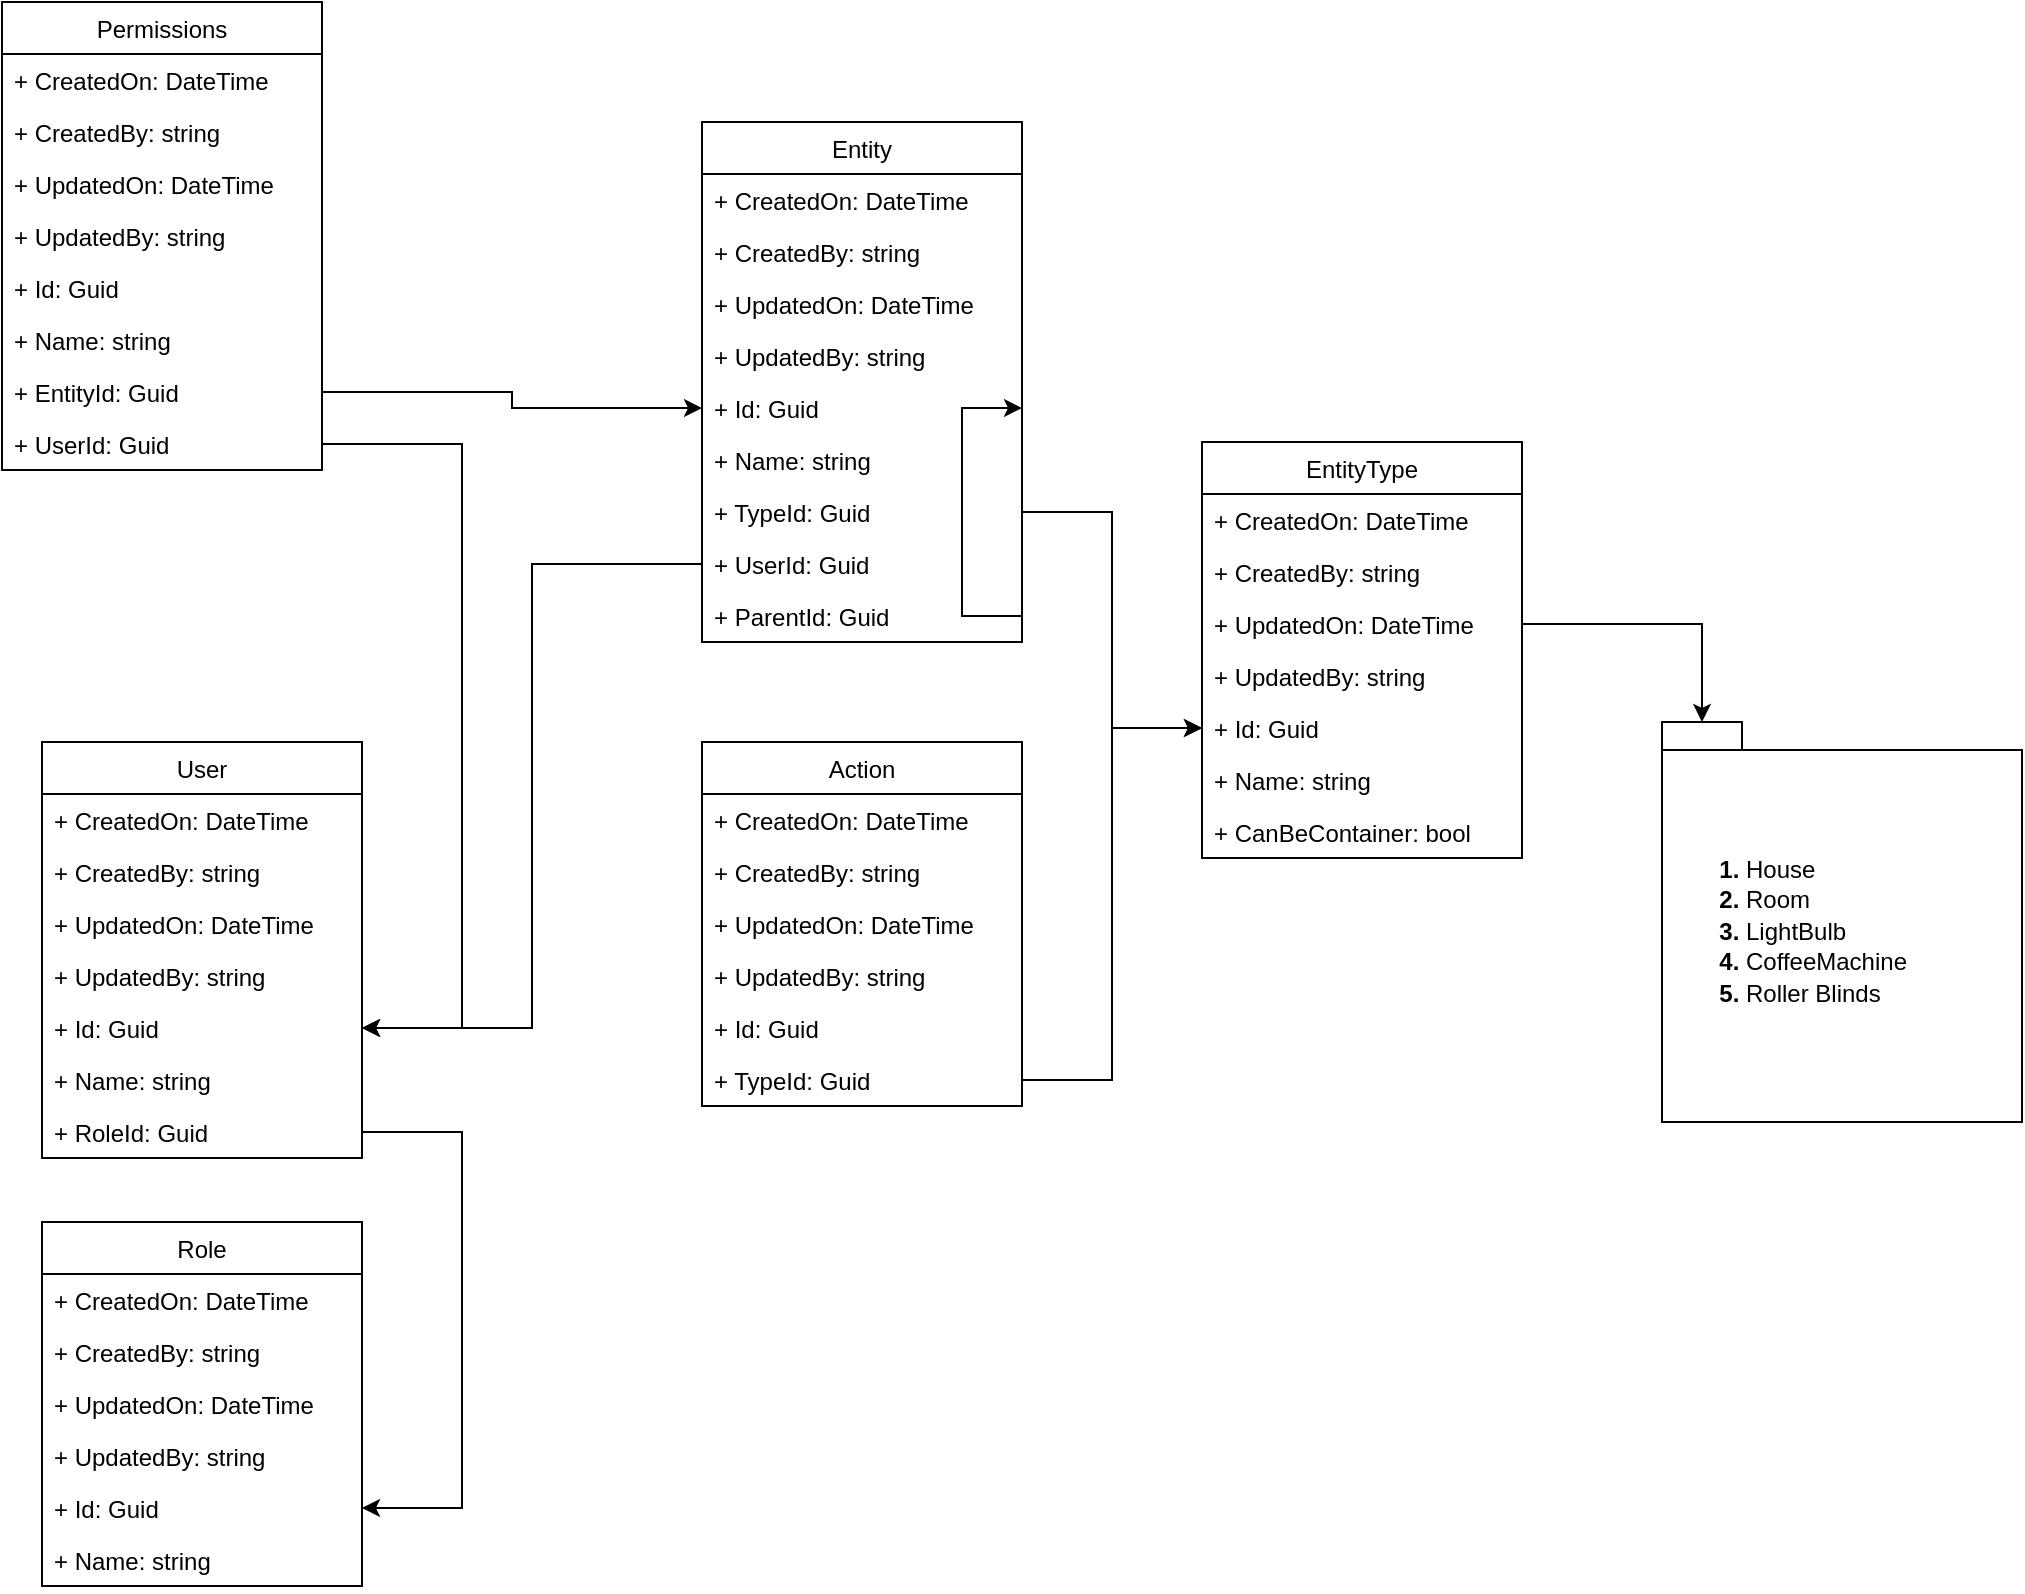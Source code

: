 <mxfile version="13.9.9" type="device"><diagram id="T5XZ6w75HG2QQDlt0XER" name="Page-1"><mxGraphModel dx="2879" dy="810" grid="1" gridSize="10" guides="1" tooltips="1" connect="1" arrows="1" fold="1" page="1" pageScale="1" pageWidth="850" pageHeight="1100" math="0" shadow="0"><root><mxCell id="0"/><mxCell id="1" parent="0"/><mxCell id="1lzDc1w6t_K-otC4_gwt-5" value="Entity" style="swimlane;fontStyle=0;childLayout=stackLayout;horizontal=1;startSize=26;fillColor=none;horizontalStack=0;resizeParent=1;resizeParentMax=0;resizeLast=0;collapsible=1;marginBottom=0;" vertex="1" parent="1"><mxGeometry y="440" width="160" height="260" as="geometry"><mxRectangle y="440" width="70" height="26" as="alternateBounds"/></mxGeometry></mxCell><mxCell id="1lzDc1w6t_K-otC4_gwt-6" value="+ CreatedOn: DateTime" style="text;strokeColor=none;fillColor=none;align=left;verticalAlign=top;spacingLeft=4;spacingRight=4;overflow=hidden;rotatable=0;points=[[0,0.5],[1,0.5]];portConstraint=eastwest;" vertex="1" parent="1lzDc1w6t_K-otC4_gwt-5"><mxGeometry y="26" width="160" height="26" as="geometry"/></mxCell><mxCell id="1lzDc1w6t_K-otC4_gwt-7" value="+ CreatedBy: string" style="text;strokeColor=none;fillColor=none;align=left;verticalAlign=top;spacingLeft=4;spacingRight=4;overflow=hidden;rotatable=0;points=[[0,0.5],[1,0.5]];portConstraint=eastwest;" vertex="1" parent="1lzDc1w6t_K-otC4_gwt-5"><mxGeometry y="52" width="160" height="26" as="geometry"/></mxCell><mxCell id="1lzDc1w6t_K-otC4_gwt-10" value="+ UpdatedOn: DateTime" style="text;strokeColor=none;fillColor=none;align=left;verticalAlign=top;spacingLeft=4;spacingRight=4;overflow=hidden;rotatable=0;points=[[0,0.5],[1,0.5]];portConstraint=eastwest;" vertex="1" parent="1lzDc1w6t_K-otC4_gwt-5"><mxGeometry y="78" width="160" height="26" as="geometry"/></mxCell><mxCell id="1lzDc1w6t_K-otC4_gwt-8" value="+ UpdatedBy: string" style="text;strokeColor=none;fillColor=none;align=left;verticalAlign=top;spacingLeft=4;spacingRight=4;overflow=hidden;rotatable=0;points=[[0,0.5],[1,0.5]];portConstraint=eastwest;" vertex="1" parent="1lzDc1w6t_K-otC4_gwt-5"><mxGeometry y="104" width="160" height="26" as="geometry"/></mxCell><mxCell id="1lzDc1w6t_K-otC4_gwt-11" value="+ Id: Guid" style="text;strokeColor=none;fillColor=none;align=left;verticalAlign=top;spacingLeft=4;spacingRight=4;overflow=hidden;rotatable=0;points=[[0,0.5],[1,0.5]];portConstraint=eastwest;" vertex="1" parent="1lzDc1w6t_K-otC4_gwt-5"><mxGeometry y="130" width="160" height="26" as="geometry"/></mxCell><mxCell id="1lzDc1w6t_K-otC4_gwt-31" value="+ Name: string&#10;" style="text;strokeColor=none;fillColor=none;align=left;verticalAlign=top;spacingLeft=4;spacingRight=4;overflow=hidden;rotatable=0;points=[[0,0.5],[1,0.5]];portConstraint=eastwest;" vertex="1" parent="1lzDc1w6t_K-otC4_gwt-5"><mxGeometry y="156" width="160" height="26" as="geometry"/></mxCell><mxCell id="1lzDc1w6t_K-otC4_gwt-25" value="+ TypeId: Guid" style="text;strokeColor=none;fillColor=none;align=left;verticalAlign=top;spacingLeft=4;spacingRight=4;overflow=hidden;rotatable=0;points=[[0,0.5],[1,0.5]];portConstraint=eastwest;" vertex="1" parent="1lzDc1w6t_K-otC4_gwt-5"><mxGeometry y="182" width="160" height="26" as="geometry"/></mxCell><mxCell id="1lzDc1w6t_K-otC4_gwt-40" value="+ UserId: Guid" style="text;strokeColor=none;fillColor=none;align=left;verticalAlign=top;spacingLeft=4;spacingRight=4;overflow=hidden;rotatable=0;points=[[0,0.5],[1,0.5]];portConstraint=eastwest;" vertex="1" parent="1lzDc1w6t_K-otC4_gwt-5"><mxGeometry y="208" width="160" height="26" as="geometry"/></mxCell><mxCell id="1lzDc1w6t_K-otC4_gwt-72" style="edgeStyle=orthogonalEdgeStyle;rounded=0;orthogonalLoop=1;jettySize=auto;html=1;exitX=1;exitY=0.5;exitDx=0;exitDy=0;entryX=1;entryY=0.5;entryDx=0;entryDy=0;" edge="1" parent="1lzDc1w6t_K-otC4_gwt-5" source="1lzDc1w6t_K-otC4_gwt-52" target="1lzDc1w6t_K-otC4_gwt-11"><mxGeometry relative="1" as="geometry"><Array as="points"><mxPoint x="130" y="247"/><mxPoint x="130" y="143"/></Array></mxGeometry></mxCell><mxCell id="1lzDc1w6t_K-otC4_gwt-52" value="+ ParentId: Guid" style="text;strokeColor=none;fillColor=none;align=left;verticalAlign=top;spacingLeft=4;spacingRight=4;overflow=hidden;rotatable=0;points=[[0,0.5],[1,0.5]];portConstraint=eastwest;" vertex="1" parent="1lzDc1w6t_K-otC4_gwt-5"><mxGeometry y="234" width="160" height="26" as="geometry"/></mxCell><mxCell id="1lzDc1w6t_K-otC4_gwt-12" value="Action" style="swimlane;fontStyle=0;childLayout=stackLayout;horizontal=1;startSize=26;fillColor=none;horizontalStack=0;resizeParent=1;resizeParentMax=0;resizeLast=0;collapsible=1;marginBottom=0;" vertex="1" parent="1"><mxGeometry y="750" width="160" height="182" as="geometry"/></mxCell><mxCell id="1lzDc1w6t_K-otC4_gwt-13" value="+ CreatedOn: DateTime" style="text;strokeColor=none;fillColor=none;align=left;verticalAlign=top;spacingLeft=4;spacingRight=4;overflow=hidden;rotatable=0;points=[[0,0.5],[1,0.5]];portConstraint=eastwest;" vertex="1" parent="1lzDc1w6t_K-otC4_gwt-12"><mxGeometry y="26" width="160" height="26" as="geometry"/></mxCell><mxCell id="1lzDc1w6t_K-otC4_gwt-14" value="+ CreatedBy: string" style="text;strokeColor=none;fillColor=none;align=left;verticalAlign=top;spacingLeft=4;spacingRight=4;overflow=hidden;rotatable=0;points=[[0,0.5],[1,0.5]];portConstraint=eastwest;" vertex="1" parent="1lzDc1w6t_K-otC4_gwt-12"><mxGeometry y="52" width="160" height="26" as="geometry"/></mxCell><mxCell id="1lzDc1w6t_K-otC4_gwt-15" value="+ UpdatedOn: DateTime" style="text;strokeColor=none;fillColor=none;align=left;verticalAlign=top;spacingLeft=4;spacingRight=4;overflow=hidden;rotatable=0;points=[[0,0.5],[1,0.5]];portConstraint=eastwest;" vertex="1" parent="1lzDc1w6t_K-otC4_gwt-12"><mxGeometry y="78" width="160" height="26" as="geometry"/></mxCell><mxCell id="1lzDc1w6t_K-otC4_gwt-16" value="+ UpdatedBy: string" style="text;strokeColor=none;fillColor=none;align=left;verticalAlign=top;spacingLeft=4;spacingRight=4;overflow=hidden;rotatable=0;points=[[0,0.5],[1,0.5]];portConstraint=eastwest;" vertex="1" parent="1lzDc1w6t_K-otC4_gwt-12"><mxGeometry y="104" width="160" height="26" as="geometry"/></mxCell><mxCell id="1lzDc1w6t_K-otC4_gwt-17" value="+ Id: Guid" style="text;strokeColor=none;fillColor=none;align=left;verticalAlign=top;spacingLeft=4;spacingRight=4;overflow=hidden;rotatable=0;points=[[0,0.5],[1,0.5]];portConstraint=eastwest;" vertex="1" parent="1lzDc1w6t_K-otC4_gwt-12"><mxGeometry y="130" width="160" height="26" as="geometry"/></mxCell><mxCell id="1lzDc1w6t_K-otC4_gwt-28" value="+ TypeId: Guid" style="text;strokeColor=none;fillColor=none;align=left;verticalAlign=top;spacingLeft=4;spacingRight=4;overflow=hidden;rotatable=0;points=[[0,0.5],[1,0.5]];portConstraint=eastwest;" vertex="1" parent="1lzDc1w6t_K-otC4_gwt-12"><mxGeometry y="156" width="160" height="26" as="geometry"/></mxCell><mxCell id="1lzDc1w6t_K-otC4_gwt-18" value="EntityType" style="swimlane;fontStyle=0;childLayout=stackLayout;horizontal=1;startSize=26;fillColor=none;horizontalStack=0;resizeParent=1;resizeParentMax=0;resizeLast=0;collapsible=1;marginBottom=0;" vertex="1" parent="1"><mxGeometry x="250" y="600" width="160" height="208" as="geometry"/></mxCell><mxCell id="1lzDc1w6t_K-otC4_gwt-19" value="+ CreatedOn: DateTime" style="text;strokeColor=none;fillColor=none;align=left;verticalAlign=top;spacingLeft=4;spacingRight=4;overflow=hidden;rotatable=0;points=[[0,0.5],[1,0.5]];portConstraint=eastwest;" vertex="1" parent="1lzDc1w6t_K-otC4_gwt-18"><mxGeometry y="26" width="160" height="26" as="geometry"/></mxCell><mxCell id="1lzDc1w6t_K-otC4_gwt-20" value="+ CreatedBy: string" style="text;strokeColor=none;fillColor=none;align=left;verticalAlign=top;spacingLeft=4;spacingRight=4;overflow=hidden;rotatable=0;points=[[0,0.5],[1,0.5]];portConstraint=eastwest;" vertex="1" parent="1lzDc1w6t_K-otC4_gwt-18"><mxGeometry y="52" width="160" height="26" as="geometry"/></mxCell><mxCell id="1lzDc1w6t_K-otC4_gwt-21" value="+ UpdatedOn: DateTime" style="text;strokeColor=none;fillColor=none;align=left;verticalAlign=top;spacingLeft=4;spacingRight=4;overflow=hidden;rotatable=0;points=[[0,0.5],[1,0.5]];portConstraint=eastwest;" vertex="1" parent="1lzDc1w6t_K-otC4_gwt-18"><mxGeometry y="78" width="160" height="26" as="geometry"/></mxCell><mxCell id="1lzDc1w6t_K-otC4_gwt-22" value="+ UpdatedBy: string" style="text;strokeColor=none;fillColor=none;align=left;verticalAlign=top;spacingLeft=4;spacingRight=4;overflow=hidden;rotatable=0;points=[[0,0.5],[1,0.5]];portConstraint=eastwest;" vertex="1" parent="1lzDc1w6t_K-otC4_gwt-18"><mxGeometry y="104" width="160" height="26" as="geometry"/></mxCell><mxCell id="1lzDc1w6t_K-otC4_gwt-23" value="+ Id: Guid" style="text;strokeColor=none;fillColor=none;align=left;verticalAlign=top;spacingLeft=4;spacingRight=4;overflow=hidden;rotatable=0;points=[[0,0.5],[1,0.5]];portConstraint=eastwest;" vertex="1" parent="1lzDc1w6t_K-otC4_gwt-18"><mxGeometry y="130" width="160" height="26" as="geometry"/></mxCell><mxCell id="1lzDc1w6t_K-otC4_gwt-24" value="+ Name: string" style="text;strokeColor=none;fillColor=none;align=left;verticalAlign=top;spacingLeft=4;spacingRight=4;overflow=hidden;rotatable=0;points=[[0,0.5],[1,0.5]];portConstraint=eastwest;" vertex="1" parent="1lzDc1w6t_K-otC4_gwt-18"><mxGeometry y="156" width="160" height="26" as="geometry"/></mxCell><mxCell id="1lzDc1w6t_K-otC4_gwt-83" value="+ CanBeContainer: bool" style="text;strokeColor=none;fillColor=none;align=left;verticalAlign=top;spacingLeft=4;spacingRight=4;overflow=hidden;rotatable=0;points=[[0,0.5],[1,0.5]];portConstraint=eastwest;" vertex="1" parent="1lzDc1w6t_K-otC4_gwt-18"><mxGeometry y="182" width="160" height="26" as="geometry"/></mxCell><mxCell id="1lzDc1w6t_K-otC4_gwt-26" style="edgeStyle=orthogonalEdgeStyle;rounded=0;orthogonalLoop=1;jettySize=auto;html=1;exitX=1;exitY=0.5;exitDx=0;exitDy=0;entryX=0;entryY=0.5;entryDx=0;entryDy=0;" edge="1" parent="1" source="1lzDc1w6t_K-otC4_gwt-25" target="1lzDc1w6t_K-otC4_gwt-23"><mxGeometry relative="1" as="geometry"/></mxCell><mxCell id="1lzDc1w6t_K-otC4_gwt-32" style="edgeStyle=orthogonalEdgeStyle;rounded=0;orthogonalLoop=1;jettySize=auto;html=1;exitX=1;exitY=0.5;exitDx=0;exitDy=0;entryX=0;entryY=0.5;entryDx=0;entryDy=0;" edge="1" parent="1" source="1lzDc1w6t_K-otC4_gwt-28" target="1lzDc1w6t_K-otC4_gwt-23"><mxGeometry relative="1" as="geometry"/></mxCell><mxCell id="1lzDc1w6t_K-otC4_gwt-33" value="User" style="swimlane;fontStyle=0;childLayout=stackLayout;horizontal=1;startSize=26;fillColor=none;horizontalStack=0;resizeParent=1;resizeParentMax=0;resizeLast=0;collapsible=1;marginBottom=0;" vertex="1" parent="1"><mxGeometry x="-330" y="750" width="160" height="208" as="geometry"/></mxCell><mxCell id="1lzDc1w6t_K-otC4_gwt-34" value="+ CreatedOn: DateTime" style="text;strokeColor=none;fillColor=none;align=left;verticalAlign=top;spacingLeft=4;spacingRight=4;overflow=hidden;rotatable=0;points=[[0,0.5],[1,0.5]];portConstraint=eastwest;" vertex="1" parent="1lzDc1w6t_K-otC4_gwt-33"><mxGeometry y="26" width="160" height="26" as="geometry"/></mxCell><mxCell id="1lzDc1w6t_K-otC4_gwt-35" value="+ CreatedBy: string" style="text;strokeColor=none;fillColor=none;align=left;verticalAlign=top;spacingLeft=4;spacingRight=4;overflow=hidden;rotatable=0;points=[[0,0.5],[1,0.5]];portConstraint=eastwest;" vertex="1" parent="1lzDc1w6t_K-otC4_gwt-33"><mxGeometry y="52" width="160" height="26" as="geometry"/></mxCell><mxCell id="1lzDc1w6t_K-otC4_gwt-36" value="+ UpdatedOn: DateTime" style="text;strokeColor=none;fillColor=none;align=left;verticalAlign=top;spacingLeft=4;spacingRight=4;overflow=hidden;rotatable=0;points=[[0,0.5],[1,0.5]];portConstraint=eastwest;" vertex="1" parent="1lzDc1w6t_K-otC4_gwt-33"><mxGeometry y="78" width="160" height="26" as="geometry"/></mxCell><mxCell id="1lzDc1w6t_K-otC4_gwt-37" value="+ UpdatedBy: string" style="text;strokeColor=none;fillColor=none;align=left;verticalAlign=top;spacingLeft=4;spacingRight=4;overflow=hidden;rotatable=0;points=[[0,0.5],[1,0.5]];portConstraint=eastwest;" vertex="1" parent="1lzDc1w6t_K-otC4_gwt-33"><mxGeometry y="104" width="160" height="26" as="geometry"/></mxCell><mxCell id="1lzDc1w6t_K-otC4_gwt-38" value="+ Id: Guid" style="text;strokeColor=none;fillColor=none;align=left;verticalAlign=top;spacingLeft=4;spacingRight=4;overflow=hidden;rotatable=0;points=[[0,0.5],[1,0.5]];portConstraint=eastwest;" vertex="1" parent="1lzDc1w6t_K-otC4_gwt-33"><mxGeometry y="130" width="160" height="26" as="geometry"/></mxCell><mxCell id="1lzDc1w6t_K-otC4_gwt-39" value="+ Name: string" style="text;strokeColor=none;fillColor=none;align=left;verticalAlign=top;spacingLeft=4;spacingRight=4;overflow=hidden;rotatable=0;points=[[0,0.5],[1,0.5]];portConstraint=eastwest;" vertex="1" parent="1lzDc1w6t_K-otC4_gwt-33"><mxGeometry y="156" width="160" height="26" as="geometry"/></mxCell><mxCell id="1lzDc1w6t_K-otC4_gwt-69" value="+ RoleId: Guid" style="text;strokeColor=none;fillColor=none;align=left;verticalAlign=top;spacingLeft=4;spacingRight=4;overflow=hidden;rotatable=0;points=[[0,0.5],[1,0.5]];portConstraint=eastwest;" vertex="1" parent="1lzDc1w6t_K-otC4_gwt-33"><mxGeometry y="182" width="160" height="26" as="geometry"/></mxCell><mxCell id="1lzDc1w6t_K-otC4_gwt-43" value="Permissions" style="swimlane;fontStyle=0;childLayout=stackLayout;horizontal=1;startSize=26;fillColor=none;horizontalStack=0;resizeParent=1;resizeParentMax=0;resizeLast=0;collapsible=1;marginBottom=0;" vertex="1" parent="1"><mxGeometry x="-350" y="380" width="160" height="234" as="geometry"><mxRectangle y="440" width="70" height="26" as="alternateBounds"/></mxGeometry></mxCell><mxCell id="1lzDc1w6t_K-otC4_gwt-44" value="+ CreatedOn: DateTime" style="text;strokeColor=none;fillColor=none;align=left;verticalAlign=top;spacingLeft=4;spacingRight=4;overflow=hidden;rotatable=0;points=[[0,0.5],[1,0.5]];portConstraint=eastwest;" vertex="1" parent="1lzDc1w6t_K-otC4_gwt-43"><mxGeometry y="26" width="160" height="26" as="geometry"/></mxCell><mxCell id="1lzDc1w6t_K-otC4_gwt-45" value="+ CreatedBy: string" style="text;strokeColor=none;fillColor=none;align=left;verticalAlign=top;spacingLeft=4;spacingRight=4;overflow=hidden;rotatable=0;points=[[0,0.5],[1,0.5]];portConstraint=eastwest;" vertex="1" parent="1lzDc1w6t_K-otC4_gwt-43"><mxGeometry y="52" width="160" height="26" as="geometry"/></mxCell><mxCell id="1lzDc1w6t_K-otC4_gwt-46" value="+ UpdatedOn: DateTime" style="text;strokeColor=none;fillColor=none;align=left;verticalAlign=top;spacingLeft=4;spacingRight=4;overflow=hidden;rotatable=0;points=[[0,0.5],[1,0.5]];portConstraint=eastwest;" vertex="1" parent="1lzDc1w6t_K-otC4_gwt-43"><mxGeometry y="78" width="160" height="26" as="geometry"/></mxCell><mxCell id="1lzDc1w6t_K-otC4_gwt-47" value="+ UpdatedBy: string" style="text;strokeColor=none;fillColor=none;align=left;verticalAlign=top;spacingLeft=4;spacingRight=4;overflow=hidden;rotatable=0;points=[[0,0.5],[1,0.5]];portConstraint=eastwest;" vertex="1" parent="1lzDc1w6t_K-otC4_gwt-43"><mxGeometry y="104" width="160" height="26" as="geometry"/></mxCell><mxCell id="1lzDc1w6t_K-otC4_gwt-48" value="+ Id: Guid" style="text;strokeColor=none;fillColor=none;align=left;verticalAlign=top;spacingLeft=4;spacingRight=4;overflow=hidden;rotatable=0;points=[[0,0.5],[1,0.5]];portConstraint=eastwest;" vertex="1" parent="1lzDc1w6t_K-otC4_gwt-43"><mxGeometry y="130" width="160" height="26" as="geometry"/></mxCell><mxCell id="1lzDc1w6t_K-otC4_gwt-49" value="+ Name: string&#10;" style="text;strokeColor=none;fillColor=none;align=left;verticalAlign=top;spacingLeft=4;spacingRight=4;overflow=hidden;rotatable=0;points=[[0,0.5],[1,0.5]];portConstraint=eastwest;" vertex="1" parent="1lzDc1w6t_K-otC4_gwt-43"><mxGeometry y="156" width="160" height="26" as="geometry"/></mxCell><mxCell id="1lzDc1w6t_K-otC4_gwt-50" value="+ EntityId: Guid" style="text;strokeColor=none;fillColor=none;align=left;verticalAlign=top;spacingLeft=4;spacingRight=4;overflow=hidden;rotatable=0;points=[[0,0.5],[1,0.5]];portConstraint=eastwest;" vertex="1" parent="1lzDc1w6t_K-otC4_gwt-43"><mxGeometry y="182" width="160" height="26" as="geometry"/></mxCell><mxCell id="1lzDc1w6t_K-otC4_gwt-51" value="+ UserId: Guid" style="text;strokeColor=none;fillColor=none;align=left;verticalAlign=top;spacingLeft=4;spacingRight=4;overflow=hidden;rotatable=0;points=[[0,0.5],[1,0.5]];portConstraint=eastwest;" vertex="1" parent="1lzDc1w6t_K-otC4_gwt-43"><mxGeometry y="208" width="160" height="26" as="geometry"/></mxCell><mxCell id="1lzDc1w6t_K-otC4_gwt-58" style="edgeStyle=orthogonalEdgeStyle;rounded=0;orthogonalLoop=1;jettySize=auto;html=1;exitX=0;exitY=0.5;exitDx=0;exitDy=0;entryX=1;entryY=0.5;entryDx=0;entryDy=0;" edge="1" parent="1" source="1lzDc1w6t_K-otC4_gwt-40" target="1lzDc1w6t_K-otC4_gwt-38"><mxGeometry relative="1" as="geometry"/></mxCell><mxCell id="1lzDc1w6t_K-otC4_gwt-60" style="edgeStyle=orthogonalEdgeStyle;rounded=0;orthogonalLoop=1;jettySize=auto;html=1;exitX=1;exitY=0.5;exitDx=0;exitDy=0;entryX=0;entryY=0.5;entryDx=0;entryDy=0;" edge="1" parent="1" source="1lzDc1w6t_K-otC4_gwt-50" target="1lzDc1w6t_K-otC4_gwt-11"><mxGeometry relative="1" as="geometry"/></mxCell><mxCell id="1lzDc1w6t_K-otC4_gwt-62" value="Role" style="swimlane;fontStyle=0;childLayout=stackLayout;horizontal=1;startSize=26;fillColor=none;horizontalStack=0;resizeParent=1;resizeParentMax=0;resizeLast=0;collapsible=1;marginBottom=0;" vertex="1" parent="1"><mxGeometry x="-330" y="990" width="160" height="182" as="geometry"/></mxCell><mxCell id="1lzDc1w6t_K-otC4_gwt-63" value="+ CreatedOn: DateTime" style="text;strokeColor=none;fillColor=none;align=left;verticalAlign=top;spacingLeft=4;spacingRight=4;overflow=hidden;rotatable=0;points=[[0,0.5],[1,0.5]];portConstraint=eastwest;" vertex="1" parent="1lzDc1w6t_K-otC4_gwt-62"><mxGeometry y="26" width="160" height="26" as="geometry"/></mxCell><mxCell id="1lzDc1w6t_K-otC4_gwt-64" value="+ CreatedBy: string" style="text;strokeColor=none;fillColor=none;align=left;verticalAlign=top;spacingLeft=4;spacingRight=4;overflow=hidden;rotatable=0;points=[[0,0.5],[1,0.5]];portConstraint=eastwest;" vertex="1" parent="1lzDc1w6t_K-otC4_gwt-62"><mxGeometry y="52" width="160" height="26" as="geometry"/></mxCell><mxCell id="1lzDc1w6t_K-otC4_gwt-65" value="+ UpdatedOn: DateTime" style="text;strokeColor=none;fillColor=none;align=left;verticalAlign=top;spacingLeft=4;spacingRight=4;overflow=hidden;rotatable=0;points=[[0,0.5],[1,0.5]];portConstraint=eastwest;" vertex="1" parent="1lzDc1w6t_K-otC4_gwt-62"><mxGeometry y="78" width="160" height="26" as="geometry"/></mxCell><mxCell id="1lzDc1w6t_K-otC4_gwt-66" value="+ UpdatedBy: string" style="text;strokeColor=none;fillColor=none;align=left;verticalAlign=top;spacingLeft=4;spacingRight=4;overflow=hidden;rotatable=0;points=[[0,0.5],[1,0.5]];portConstraint=eastwest;" vertex="1" parent="1lzDc1w6t_K-otC4_gwt-62"><mxGeometry y="104" width="160" height="26" as="geometry"/></mxCell><mxCell id="1lzDc1w6t_K-otC4_gwt-67" value="+ Id: Guid" style="text;strokeColor=none;fillColor=none;align=left;verticalAlign=top;spacingLeft=4;spacingRight=4;overflow=hidden;rotatable=0;points=[[0,0.5],[1,0.5]];portConstraint=eastwest;" vertex="1" parent="1lzDc1w6t_K-otC4_gwt-62"><mxGeometry y="130" width="160" height="26" as="geometry"/></mxCell><mxCell id="1lzDc1w6t_K-otC4_gwt-68" value="+ Name: string" style="text;strokeColor=none;fillColor=none;align=left;verticalAlign=top;spacingLeft=4;spacingRight=4;overflow=hidden;rotatable=0;points=[[0,0.5],[1,0.5]];portConstraint=eastwest;" vertex="1" parent="1lzDc1w6t_K-otC4_gwt-62"><mxGeometry y="156" width="160" height="26" as="geometry"/></mxCell><mxCell id="1lzDc1w6t_K-otC4_gwt-70" style="edgeStyle=orthogonalEdgeStyle;rounded=0;orthogonalLoop=1;jettySize=auto;html=1;exitX=1;exitY=0.5;exitDx=0;exitDy=0;" edge="1" parent="1" source="1lzDc1w6t_K-otC4_gwt-69" target="1lzDc1w6t_K-otC4_gwt-67"><mxGeometry relative="1" as="geometry"><Array as="points"><mxPoint x="-120" y="945"/><mxPoint x="-120" y="1133"/></Array></mxGeometry></mxCell><mxCell id="1lzDc1w6t_K-otC4_gwt-71" style="edgeStyle=orthogonalEdgeStyle;rounded=0;orthogonalLoop=1;jettySize=auto;html=1;exitX=1;exitY=0.5;exitDx=0;exitDy=0;entryX=1;entryY=0.5;entryDx=0;entryDy=0;" edge="1" parent="1" source="1lzDc1w6t_K-otC4_gwt-51" target="1lzDc1w6t_K-otC4_gwt-38"><mxGeometry relative="1" as="geometry"><Array as="points"><mxPoint x="-120" y="601"/><mxPoint x="-120" y="893"/></Array></mxGeometry></mxCell><mxCell id="1lzDc1w6t_K-otC4_gwt-81" value="&lt;ol&gt;&lt;li&gt;&lt;span style=&quot;font-weight: normal ; line-height: 130%&quot;&gt;House&lt;/span&gt;&lt;/li&gt;&lt;li&gt;&lt;span style=&quot;font-weight: normal ; line-height: 130%&quot;&gt;Room&lt;/span&gt;&lt;/li&gt;&lt;li&gt;&lt;span style=&quot;font-weight: normal ; line-height: 130%&quot;&gt;LightBulb&lt;/span&gt;&lt;/li&gt;&lt;li&gt;&lt;span style=&quot;font-weight: normal ; line-height: 130%&quot;&gt;CoffeeMachine&lt;/span&gt;&lt;/li&gt;&lt;li&gt;&lt;span style=&quot;font-weight: normal ; line-height: 130%&quot;&gt;Roller Blinds&lt;/span&gt;&lt;/li&gt;&lt;/ol&gt;" style="shape=folder;fontStyle=1;spacingTop=10;tabWidth=40;tabHeight=14;tabPosition=left;html=1;align=left;" vertex="1" parent="1"><mxGeometry x="480" y="740" width="180" height="200" as="geometry"/></mxCell><mxCell id="1lzDc1w6t_K-otC4_gwt-82" style="edgeStyle=orthogonalEdgeStyle;rounded=0;orthogonalLoop=1;jettySize=auto;html=1;exitX=1;exitY=0.5;exitDx=0;exitDy=0;entryX=0;entryY=0;entryDx=20;entryDy=0;entryPerimeter=0;" edge="1" parent="1" source="1lzDc1w6t_K-otC4_gwt-21" target="1lzDc1w6t_K-otC4_gwt-81"><mxGeometry relative="1" as="geometry"/></mxCell></root></mxGraphModel></diagram></mxfile>